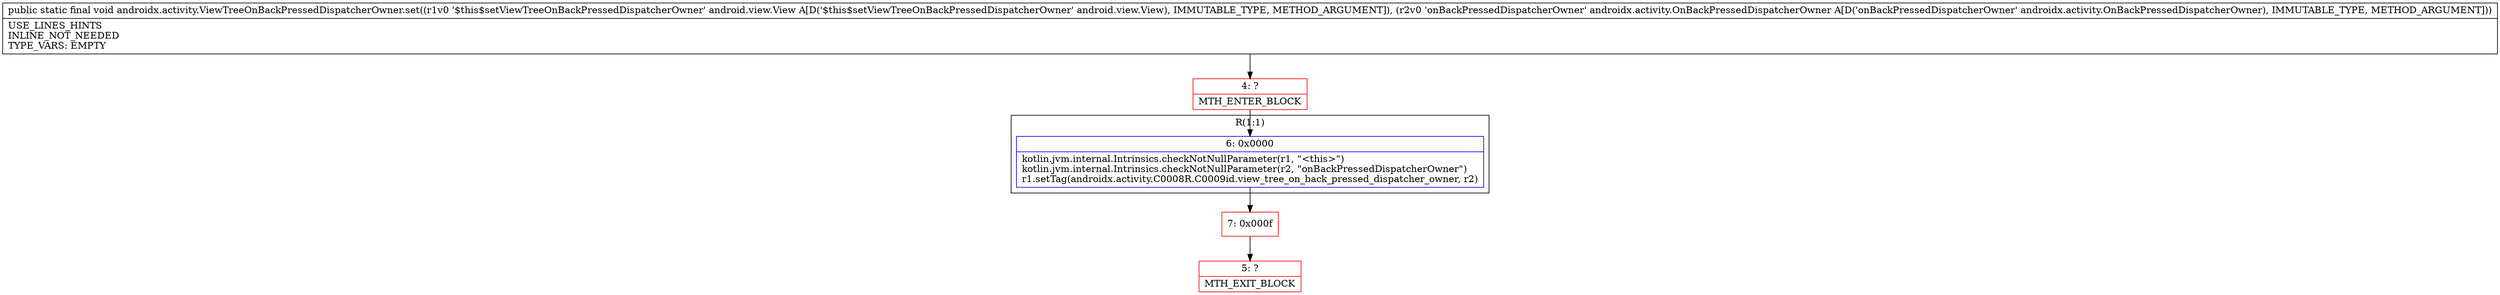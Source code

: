 digraph "CFG forandroidx.activity.ViewTreeOnBackPressedDispatcherOwner.set(Landroid\/view\/View;Landroidx\/activity\/OnBackPressedDispatcherOwner;)V" {
subgraph cluster_Region_214039000 {
label = "R(1:1)";
node [shape=record,color=blue];
Node_6 [shape=record,label="{6\:\ 0x0000|kotlin.jvm.internal.Intrinsics.checkNotNullParameter(r1, \"\<this\>\")\lkotlin.jvm.internal.Intrinsics.checkNotNullParameter(r2, \"onBackPressedDispatcherOwner\")\lr1.setTag(androidx.activity.C0008R.C0009id.view_tree_on_back_pressed_dispatcher_owner, r2)\l}"];
}
Node_4 [shape=record,color=red,label="{4\:\ ?|MTH_ENTER_BLOCK\l}"];
Node_7 [shape=record,color=red,label="{7\:\ 0x000f}"];
Node_5 [shape=record,color=red,label="{5\:\ ?|MTH_EXIT_BLOCK\l}"];
MethodNode[shape=record,label="{public static final void androidx.activity.ViewTreeOnBackPressedDispatcherOwner.set((r1v0 '$this$setViewTreeOnBackPressedDispatcherOwner' android.view.View A[D('$this$setViewTreeOnBackPressedDispatcherOwner' android.view.View), IMMUTABLE_TYPE, METHOD_ARGUMENT]), (r2v0 'onBackPressedDispatcherOwner' androidx.activity.OnBackPressedDispatcherOwner A[D('onBackPressedDispatcherOwner' androidx.activity.OnBackPressedDispatcherOwner), IMMUTABLE_TYPE, METHOD_ARGUMENT]))  | USE_LINES_HINTS\lINLINE_NOT_NEEDED\lTYPE_VARS: EMPTY\l}"];
MethodNode -> Node_4;Node_6 -> Node_7;
Node_4 -> Node_6;
Node_7 -> Node_5;
}


